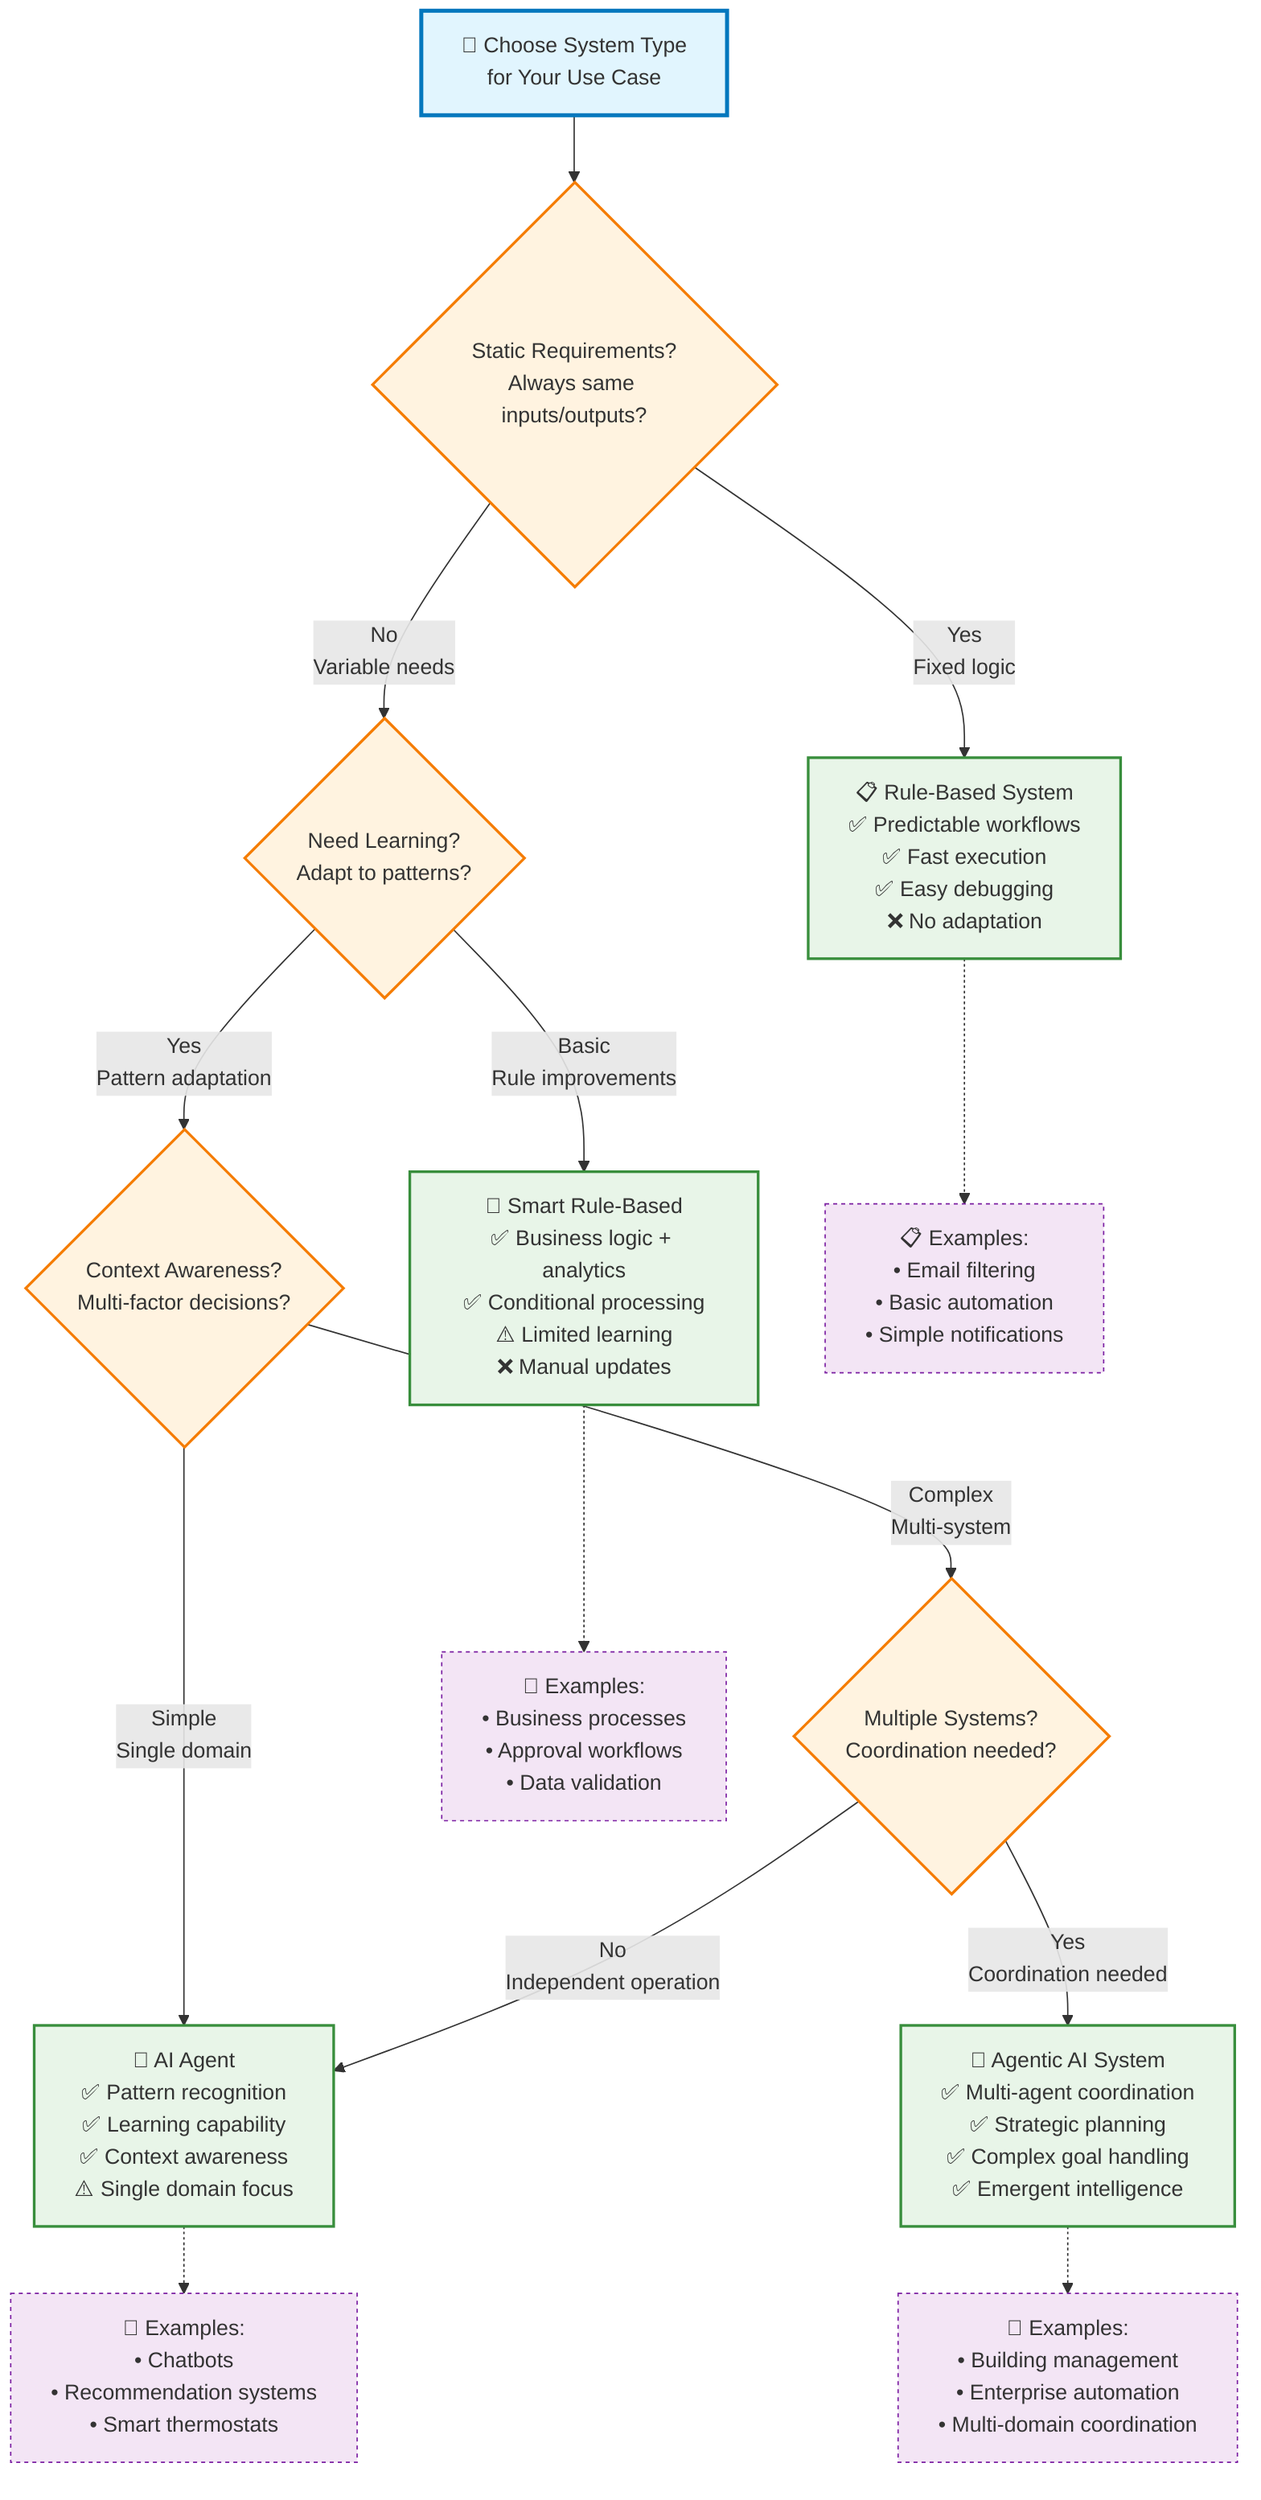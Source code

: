 flowchart TD
    %% Decision tree for system selection
    START[🎯 Choose System Type<br/>for Your Use Case]
    
    %% Key decision points
    STATIC{Static Requirements?<br/>Always same inputs/outputs?}
    LEARN{Need Learning?<br/>Adapt to patterns?}
    CONTEXT{Context Awareness?<br/>Multi-factor decisions?}
    MULTI{Multiple Systems?<br/>Coordination needed?}
    
    %% System recommendations
    RULE[📋 Rule-Based System<br/>✅ Predictable workflows<br/>✅ Fast execution<br/>✅ Easy debugging<br/>❌ No adaptation]
    
    SMART[🔧 Smart Rule-Based<br/>✅ Business logic + analytics<br/>✅ Conditional processing<br/>⚠️ Limited learning<br/>❌ Manual updates]
    
    AGENT[🤖 AI Agent<br/>✅ Pattern recognition<br/>✅ Learning capability<br/>✅ Context awareness<br/>⚠️ Single domain focus]
    
    AGENTIC[🚀 Agentic AI System<br/>✅ Multi-agent coordination<br/>✅ Strategic planning<br/>✅ Complex goal handling<br/>✅ Emergent intelligence]
    
    %% Real-world examples
    EX_RULE[📋 Examples:<br/>• Email filtering<br/>• Basic automation<br/>• Simple notifications]
    
    EX_SMART[🔧 Examples:<br/>• Business processes<br/>• Approval workflows<br/>• Data validation]
    
    EX_AGENT[🤖 Examples:<br/>• Chatbots<br/>• Recommendation systems<br/>• Smart thermostats]
    
    EX_AGENTIC[🚀 Examples:<br/>• Building management<br/>• Enterprise automation<br/>• Multi-domain coordination]
    
    %% Decision flow
    START --> STATIC
    
    STATIC -->|Yes<br/>Fixed logic| RULE
    STATIC -->|No<br/>Variable needs| LEARN
    
    LEARN -->|Basic<br/>Rule improvements| SMART
    LEARN -->|Yes<br/>Pattern adaptation| CONTEXT
    
    CONTEXT -->|Simple<br/>Single domain| AGENT
    CONTEXT -->|Complex<br/>Multi-system| MULTI
    
    MULTI -->|Yes<br/>Coordination needed| AGENTIC
    MULTI -->|No<br/>Independent operation| AGENT
    
    %% Examples connections
    RULE -.-> EX_RULE
    SMART -.-> EX_SMART
    AGENT -.-> EX_AGENT
    AGENTIC -.-> EX_AGENTIC
    
    %% Styling
    classDef decision fill:#fff3e0,stroke:#f57c00,stroke-width:2px
    classDef system fill:#e8f5e8,stroke:#388e3c,stroke-width:2px
    classDef example fill:#f3e5f5,stroke:#7b1fa2,stroke-width:1px,stroke-dasharray: 3 3
    classDef start fill:#e1f5fe,stroke:#0277bd,stroke-width:3px
    
    class START start
    class STATIC,LEARN,CONTEXT,MULTI decision
    class RULE,SMART,AGENT,AGENTIC system
    class EX_RULE,EX_SMART,EX_AGENT,EX_AGENTIC example